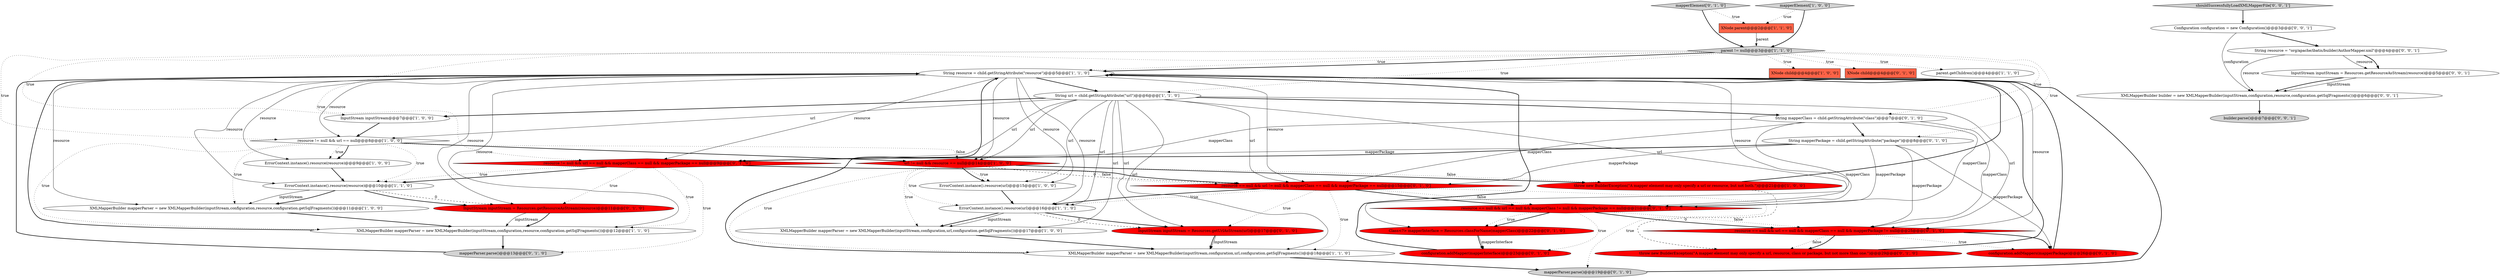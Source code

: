 digraph {
27 [style = filled, label = "mapperElement['0', '1', '0']", fillcolor = lightgray, shape = diamond image = "AAA0AAABBB2BBB"];
5 [style = filled, label = "XMLMapperBuilder mapperParser = new XMLMapperBuilder(inputStream,configuration,url,configuration.getSqlFragments())@@@17@@@['1', '0', '0']", fillcolor = white, shape = ellipse image = "AAA0AAABBB1BBB"];
6 [style = filled, label = "parent != null@@@3@@@['1', '1', '0']", fillcolor = lightgray, shape = diamond image = "AAA0AAABBB1BBB"];
8 [style = filled, label = "String resource = child.getStringAttribute(\"resource\")@@@5@@@['1', '1', '0']", fillcolor = white, shape = ellipse image = "AAA0AAABBB1BBB"];
17 [style = filled, label = "resource != null && url == null@@@8@@@['1', '0', '0']", fillcolor = white, shape = diamond image = "AAA0AAABBB1BBB"];
33 [style = filled, label = "InputStream inputStream = Resources.getResourceAsStream(resource)@@@11@@@['0', '1', '0']", fillcolor = red, shape = ellipse image = "AAA1AAABBB2BBB"];
40 [style = filled, label = "XMLMapperBuilder builder = new XMLMapperBuilder(inputStream,configuration,resource,configuration.getSqlFragments())@@@6@@@['0', '0', '1']", fillcolor = white, shape = ellipse image = "AAA0AAABBB3BBB"];
34 [style = filled, label = "resource == null && url == null && mapperClass == null && mapperPackage != null@@@25@@@['0', '1', '0']", fillcolor = red, shape = diamond image = "AAA1AAABBB2BBB"];
22 [style = filled, label = "configuration.addMapper(mapperInterface)@@@23@@@['0', '1', '0']", fillcolor = red, shape = ellipse image = "AAA1AAABBB2BBB"];
19 [style = filled, label = "configuration.addMappers(mapperPackage)@@@26@@@['0', '1', '0']", fillcolor = red, shape = ellipse image = "AAA1AAABBB2BBB"];
13 [style = filled, label = "url != null && resource == null@@@14@@@['1', '0', '0']", fillcolor = red, shape = diamond image = "AAA1AAABBB1BBB"];
35 [style = filled, label = "Configuration configuration = new Configuration()@@@3@@@['0', '0', '1']", fillcolor = white, shape = ellipse image = "AAA0AAABBB3BBB"];
28 [style = filled, label = "String mapperClass = child.getStringAttribute(\"class\")@@@7@@@['0', '1', '0']", fillcolor = white, shape = ellipse image = "AAA0AAABBB2BBB"];
12 [style = filled, label = "mapperElement['1', '0', '0']", fillcolor = lightgray, shape = diamond image = "AAA0AAABBB1BBB"];
7 [style = filled, label = "InputStream inputStream@@@7@@@['1', '0', '0']", fillcolor = white, shape = ellipse image = "AAA0AAABBB1BBB"];
11 [style = filled, label = "String url = child.getStringAttribute(\"url\")@@@6@@@['1', '1', '0']", fillcolor = white, shape = ellipse image = "AAA0AAABBB1BBB"];
3 [style = filled, label = "ErrorContext.instance().resource(resource)@@@10@@@['1', '1', '0']", fillcolor = white, shape = ellipse image = "AAA0AAABBB1BBB"];
38 [style = filled, label = "String resource = \"org/apache/ibatis/builder/AuthorMapper.xml\"@@@4@@@['0', '0', '1']", fillcolor = white, shape = ellipse image = "AAA0AAABBB3BBB"];
39 [style = filled, label = "builder.parse()@@@7@@@['0', '0', '1']", fillcolor = lightgray, shape = ellipse image = "AAA0AAABBB3BBB"];
9 [style = filled, label = "XNode child@@@4@@@['1', '0', '0']", fillcolor = tomato, shape = box image = "AAA0AAABBB1BBB"];
14 [style = filled, label = "ErrorContext.instance().resource(url)@@@16@@@['1', '1', '0']", fillcolor = white, shape = ellipse image = "AAA0AAABBB1BBB"];
20 [style = filled, label = "XNode child@@@4@@@['0', '1', '0']", fillcolor = tomato, shape = box image = "AAA0AAABBB2BBB"];
18 [style = filled, label = "parent.getChildren()@@@4@@@['1', '1', '0']", fillcolor = white, shape = ellipse image = "AAA0AAABBB1BBB"];
31 [style = filled, label = "mapperParser.parse()@@@13@@@['0', '1', '0']", fillcolor = lightgray, shape = ellipse image = "AAA0AAABBB2BBB"];
32 [style = filled, label = "Class<?> mapperInterface = Resources.classForName(mapperClass)@@@22@@@['0', '1', '0']", fillcolor = red, shape = ellipse image = "AAA1AAABBB2BBB"];
37 [style = filled, label = "shouldSuccessfullyLoadXMLMapperFile['0', '0', '1']", fillcolor = lightgray, shape = diamond image = "AAA0AAABBB3BBB"];
2 [style = filled, label = "ErrorContext.instance().resource(url)@@@15@@@['1', '0', '0']", fillcolor = white, shape = ellipse image = "AAA0AAABBB1BBB"];
24 [style = filled, label = "resource != null && url == null && mapperClass == null && mapperPackage == null@@@9@@@['0', '1', '0']", fillcolor = red, shape = diamond image = "AAA1AAABBB2BBB"];
16 [style = filled, label = "throw new BuilderException(\"A mapper element may only specify a url or resource, but not both.\")@@@21@@@['1', '0', '0']", fillcolor = red, shape = ellipse image = "AAA1AAABBB1BBB"];
30 [style = filled, label = "InputStream inputStream = Resources.getUrlAsStream(url)@@@17@@@['0', '1', '0']", fillcolor = red, shape = ellipse image = "AAA1AAABBB2BBB"];
0 [style = filled, label = "XMLMapperBuilder mapperParser = new XMLMapperBuilder(inputStream,configuration,resource,configuration.getSqlFragments())@@@11@@@['1', '0', '0']", fillcolor = white, shape = ellipse image = "AAA0AAABBB1BBB"];
25 [style = filled, label = "mapperParser.parse()@@@19@@@['0', '1', '0']", fillcolor = lightgray, shape = ellipse image = "AAA0AAABBB2BBB"];
21 [style = filled, label = "throw new BuilderException(\"A mapper element may only specify a url, resource, class or package, but not more than one.\")@@@29@@@['0', '1', '0']", fillcolor = red, shape = ellipse image = "AAA1AAABBB2BBB"];
26 [style = filled, label = "resource == null && url != null && mapperClass == null && mapperPackage == null@@@15@@@['0', '1', '0']", fillcolor = red, shape = diamond image = "AAA1AAABBB2BBB"];
36 [style = filled, label = "InputStream inputStream = Resources.getResourceAsStream(resource)@@@5@@@['0', '0', '1']", fillcolor = white, shape = ellipse image = "AAA0AAABBB3BBB"];
23 [style = filled, label = "String mapperPackage = child.getStringAttribute(\"package\")@@@8@@@['0', '1', '0']", fillcolor = white, shape = ellipse image = "AAA0AAABBB2BBB"];
4 [style = filled, label = "XMLMapperBuilder mapperParser = new XMLMapperBuilder(inputStream,configuration,resource,configuration.getSqlFragments())@@@12@@@['1', '1', '0']", fillcolor = white, shape = ellipse image = "AAA0AAABBB1BBB"];
10 [style = filled, label = "XMLMapperBuilder mapperParser = new XMLMapperBuilder(inputStream,configuration,url,configuration.getSqlFragments())@@@18@@@['1', '1', '0']", fillcolor = white, shape = ellipse image = "AAA0AAABBB1BBB"];
15 [style = filled, label = "XNode parent@@@2@@@['1', '1', '0']", fillcolor = tomato, shape = box image = "AAA0AAABBB1BBB"];
1 [style = filled, label = "ErrorContext.instance().resource(resource)@@@9@@@['1', '0', '0']", fillcolor = white, shape = ellipse image = "AAA0AAABBB1BBB"];
29 [style = filled, label = "resource == null && url == null && mapperClass != null && mapperPackage == null@@@21@@@['0', '1', '0']", fillcolor = red, shape = diamond image = "AAA1AAABBB2BBB"];
32->22 [style = bold, label=""];
34->21 [style = dotted, label="false"];
17->1 [style = dotted, label="true"];
24->4 [style = dotted, label="true"];
21->8 [style = bold, label=""];
12->15 [style = dotted, label="true"];
8->29 [style = solid, label="resource"];
24->33 [style = dotted, label="true"];
13->5 [style = dotted, label="true"];
8->0 [style = solid, label="resource"];
27->15 [style = dotted, label="true"];
29->34 [style = bold, label=""];
13->10 [style = dotted, label="true"];
8->13 [style = solid, label="resource"];
22->8 [style = bold, label=""];
6->18 [style = dotted, label="true"];
8->1 [style = solid, label="resource"];
10->8 [style = bold, label=""];
26->30 [style = dotted, label="true"];
2->14 [style = bold, label=""];
17->13 [style = dotted, label="false"];
30->10 [style = solid, label="inputStream"];
4->8 [style = bold, label=""];
24->3 [style = dotted, label="true"];
35->38 [style = bold, label=""];
6->11 [style = dotted, label="true"];
26->29 [style = dotted, label="false"];
8->11 [style = bold, label=""];
11->30 [style = solid, label="url"];
5->10 [style = bold, label=""];
11->28 [style = bold, label=""];
32->22 [style = solid, label="mapperInterface"];
28->24 [style = solid, label="mapperClass"];
23->19 [style = solid, label="mapperPackage"];
33->4 [style = solid, label="inputStream"];
14->30 [style = bold, label=""];
34->19 [style = bold, label=""];
11->5 [style = solid, label="url"];
23->29 [style = solid, label="mapperPackage"];
3->33 [style = dashed, label="0"];
24->26 [style = dotted, label="false"];
26->14 [style = bold, label=""];
11->29 [style = solid, label="url"];
3->33 [style = bold, label=""];
13->26 [style = dashed, label="0"];
8->3 [style = solid, label="resource"];
35->40 [style = solid, label="configuration"];
17->3 [style = dotted, label="true"];
13->16 [style = bold, label=""];
3->0 [style = bold, label=""];
16->21 [style = dashed, label="0"];
6->20 [style = dotted, label="true"];
38->36 [style = solid, label="resource"];
38->40 [style = solid, label="resource"];
8->17 [style = solid, label="resource"];
10->25 [style = bold, label=""];
26->14 [style = dotted, label="true"];
11->14 [style = solid, label="url"];
29->32 [style = bold, label=""];
30->10 [style = bold, label=""];
6->7 [style = dotted, label="true"];
8->24 [style = solid, label="resource"];
11->24 [style = solid, label="url"];
8->33 [style = solid, label="resource"];
28->32 [style = solid, label="mapperClass"];
29->32 [style = dotted, label="true"];
24->3 [style = bold, label=""];
6->24 [style = dotted, label="true"];
36->40 [style = bold, label=""];
7->17 [style = bold, label=""];
17->1 [style = bold, label=""];
16->8 [style = bold, label=""];
15->6 [style = solid, label="parent"];
17->4 [style = dotted, label="true"];
33->4 [style = bold, label=""];
8->14 [style = solid, label="resource"];
1->3 [style = bold, label=""];
13->2 [style = dotted, label="true"];
11->13 [style = solid, label="url"];
29->22 [style = dotted, label="true"];
24->26 [style = bold, label=""];
4->31 [style = bold, label=""];
40->39 [style = bold, label=""];
8->26 [style = solid, label="resource"];
36->40 [style = solid, label="inputStream"];
6->9 [style = dotted, label="true"];
6->8 [style = dotted, label="true"];
28->23 [style = bold, label=""];
28->26 [style = solid, label="mapperClass"];
8->2 [style = solid, label="resource"];
23->34 [style = solid, label="mapperPackage"];
8->34 [style = solid, label="resource"];
23->24 [style = solid, label="mapperPackage"];
17->13 [style = bold, label=""];
37->35 [style = bold, label=""];
13->14 [style = dotted, label="true"];
11->2 [style = solid, label="url"];
31->8 [style = bold, label=""];
34->21 [style = bold, label=""];
13->2 [style = bold, label=""];
14->5 [style = bold, label=""];
17->0 [style = dotted, label="true"];
11->10 [style = solid, label="url"];
26->25 [style = dotted, label="true"];
14->5 [style = solid, label="inputStream"];
11->17 [style = solid, label="url"];
11->26 [style = solid, label="url"];
26->29 [style = bold, label=""];
24->31 [style = dotted, label="true"];
6->23 [style = dotted, label="true"];
28->29 [style = solid, label="mapperClass"];
38->36 [style = bold, label=""];
29->34 [style = dotted, label="false"];
12->6 [style = bold, label=""];
6->17 [style = dotted, label="true"];
27->6 [style = bold, label=""];
19->8 [style = bold, label=""];
6->28 [style = dotted, label="true"];
23->24 [style = bold, label=""];
3->0 [style = solid, label="inputStream"];
0->4 [style = bold, label=""];
26->10 [style = dotted, label="true"];
14->30 [style = dashed, label="0"];
11->34 [style = solid, label="url"];
6->8 [style = bold, label=""];
13->16 [style = dotted, label="false"];
25->8 [style = bold, label=""];
8->4 [style = solid, label="resource"];
23->26 [style = solid, label="mapperPackage"];
11->7 [style = bold, label=""];
34->19 [style = dotted, label="true"];
28->34 [style = solid, label="mapperClass"];
}
